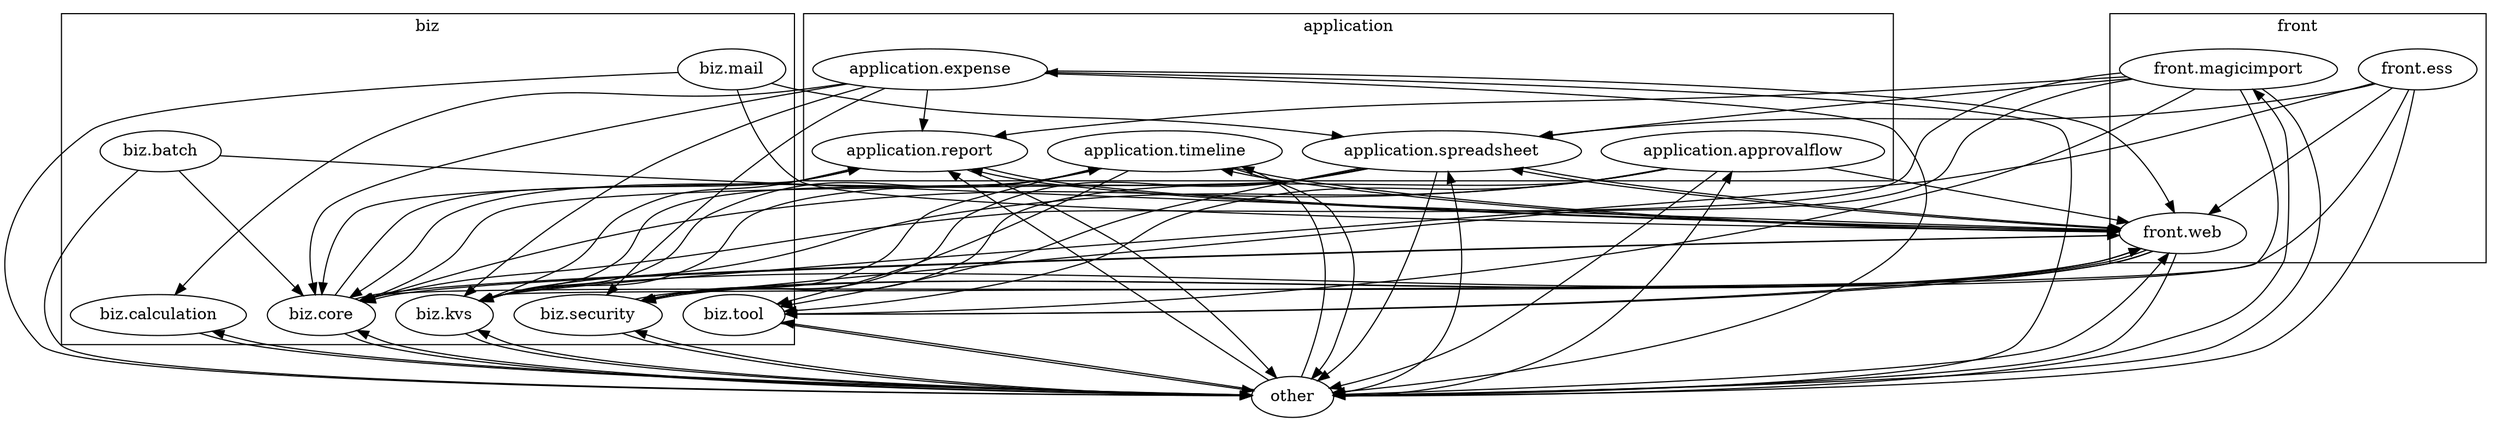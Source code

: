 digraph package_group_relation {
newrank=true;
subgraph cluster1 {
label = "application"
"application.spreadsheet"
"application.approvalflow"
"application.expense"
"application.timeline"
"application.report"
"application.expense" -> "application.report"
}
subgraph cluster2 {
label = "front"
"front.web"
"front.magicimport"
"front.ess"
"front.ess" -> "front.web"
}
subgraph cluster3 {
label = "biz"
"biz.kvs"
"biz.security"
"biz.tool"
"biz.batch"
"biz.calculation"
"biz.mail"
"biz.core"
"biz.batch" -> "biz.core"
}
"other" -> "application.spreadsheet"
"front.web" -> "application.spreadsheet"
"front.magicimport" -> "application.spreadsheet"
"biz.mail" -> "application.spreadsheet"
"front.ess" -> "application.spreadsheet"
"other" -> "application.approvalflow"
"other" -> "application.expense"
"front.web" -> "application.timeline"
"other" -> "application.timeline"
"biz.kvs" -> "application.timeline"
"biz.core" -> "application.report"
"front.web" -> "application.report"
"other" -> "application.report"
"front.magicimport" -> "application.report"
"other" -> "front.web"
"application.approvalflow" -> "front.web"
"application.expense" -> "front.web"
"application.spreadsheet" -> "front.web"
"application.timeline" -> "front.web"
"biz.tool" -> "front.web"
"biz.core" -> "front.web"
"application.report" -> "front.web"
"biz.security" -> "front.web"
"biz.mail" -> "front.web"
"biz.batch" -> "front.web"
"other" -> "front.magicimport"
"other" -> "biz.kvs"
"application.approvalflow" -> "biz.kvs"
"application.report" -> "biz.kvs"
"front.web" -> "biz.kvs"
"application.expense" -> "biz.kvs"
"front.magicimport" -> "biz.kvs"
"application.spreadsheet" -> "biz.kvs"
"application.timeline" -> "biz.kvs"
"front.ess" -> "biz.kvs"
"other" -> "biz.security"
"application.approvalflow" -> "biz.security"
"front.web" -> "biz.security"
"application.timeline" -> "biz.security"
"application.expense" -> "biz.security"
"front.magicimport" -> "biz.security"
"application.spreadsheet" -> "biz.security"
"application.approvalflow" -> "biz.tool"
"other" -> "biz.tool"
"front.web" -> "biz.tool"
"front.magicimport" -> "biz.tool"
"application.spreadsheet" -> "biz.tool"
"application.timeline" -> "biz.tool"
"other" -> "biz.calculation"
"application.expense" -> "biz.calculation"
"other" -> "biz.core"
"application.approvalflow" -> "biz.core"
"front.web" -> "biz.core"
"application.spreadsheet" -> "biz.core"
"application.report" -> "biz.core"
"application.timeline" -> "biz.core"
"application.expense" -> "biz.core"
"front.magicimport" -> "biz.core"
"front.ess" -> "biz.core"
"application.approvalflow" -> "other"
"biz.tool" -> "other"
"front.web" -> "other"
"biz.calculation" -> "other"
"biz.core" -> "other"
"application.report" -> "other"
"biz.kvs" -> "other"
"biz.security" -> "other"
"application.timeline" -> "other"
"application.expense" -> "other"
"front.magicimport" -> "other"
"biz.mail" -> "other"
"biz.batch" -> "other"
"application.spreadsheet" -> "other"
"front.ess" -> "other"
}
